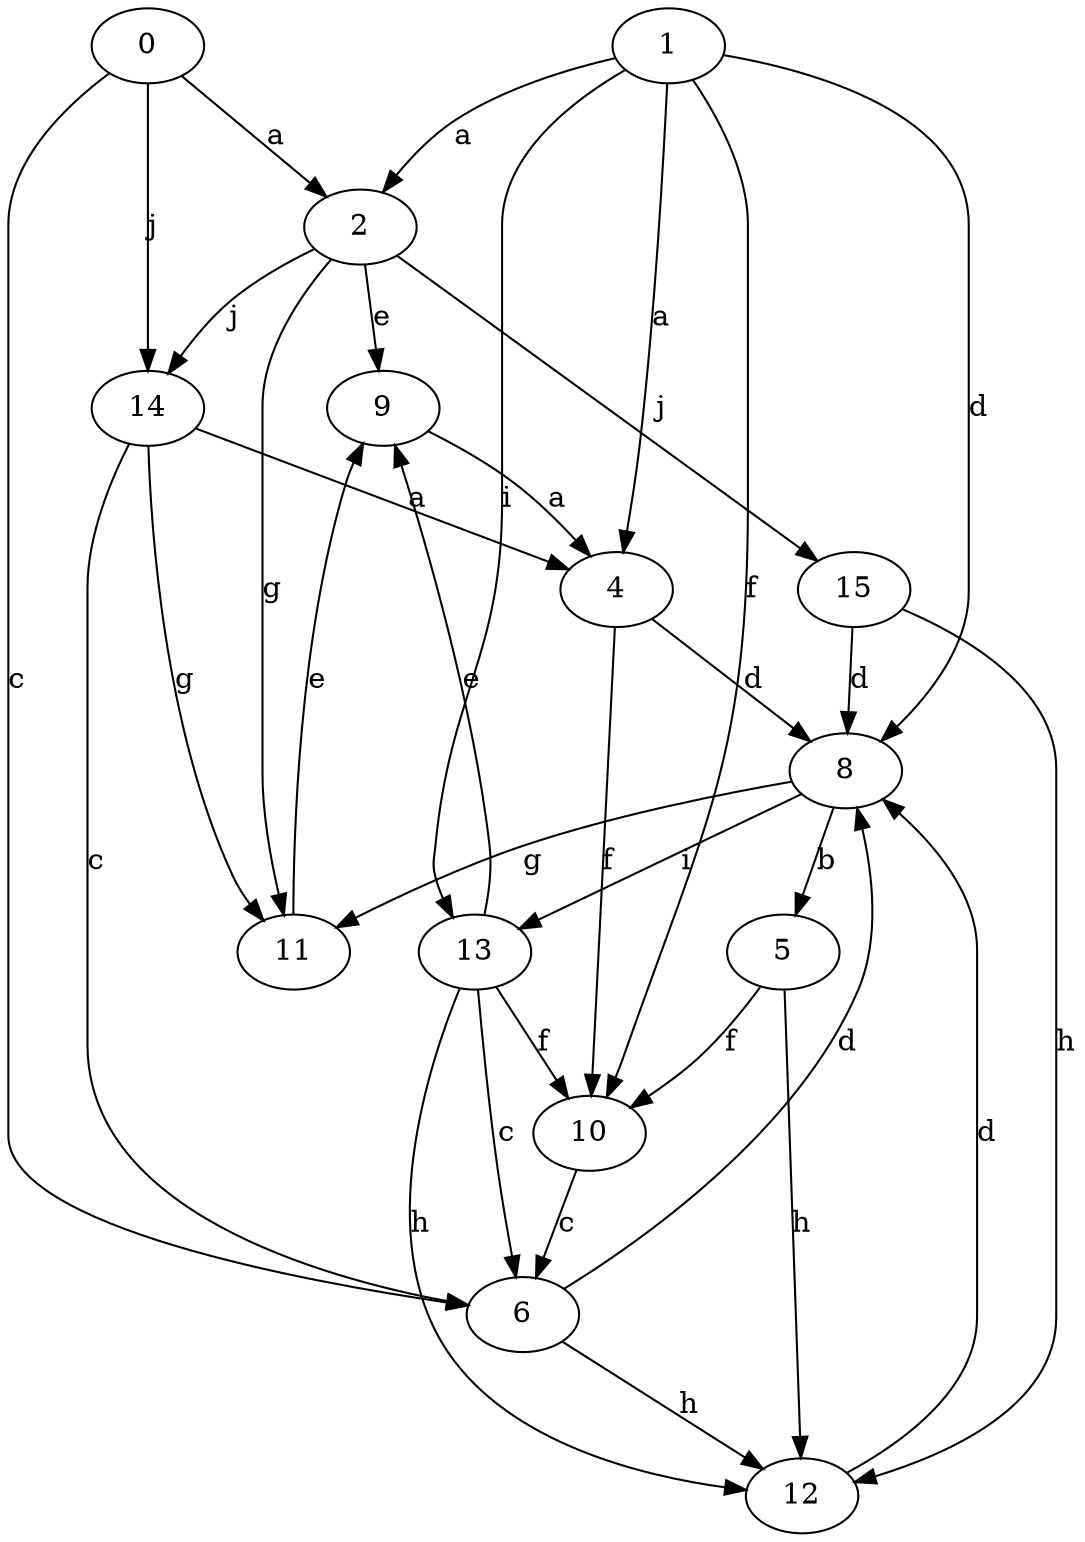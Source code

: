 strict digraph  {
2;
4;
0;
5;
6;
8;
1;
9;
10;
11;
12;
13;
14;
15;
2 -> 9  [label=e];
2 -> 11  [label=g];
2 -> 14  [label=j];
2 -> 15  [label=j];
4 -> 8  [label=d];
4 -> 10  [label=f];
0 -> 2  [label=a];
0 -> 6  [label=c];
0 -> 14  [label=j];
5 -> 10  [label=f];
5 -> 12  [label=h];
6 -> 8  [label=d];
6 -> 12  [label=h];
8 -> 5  [label=b];
8 -> 11  [label=g];
8 -> 13  [label=i];
1 -> 2  [label=a];
1 -> 4  [label=a];
1 -> 8  [label=d];
1 -> 10  [label=f];
1 -> 13  [label=i];
9 -> 4  [label=a];
10 -> 6  [label=c];
11 -> 9  [label=e];
12 -> 8  [label=d];
13 -> 6  [label=c];
13 -> 9  [label=e];
13 -> 10  [label=f];
13 -> 12  [label=h];
14 -> 4  [label=a];
14 -> 6  [label=c];
14 -> 11  [label=g];
15 -> 8  [label=d];
15 -> 12  [label=h];
}
